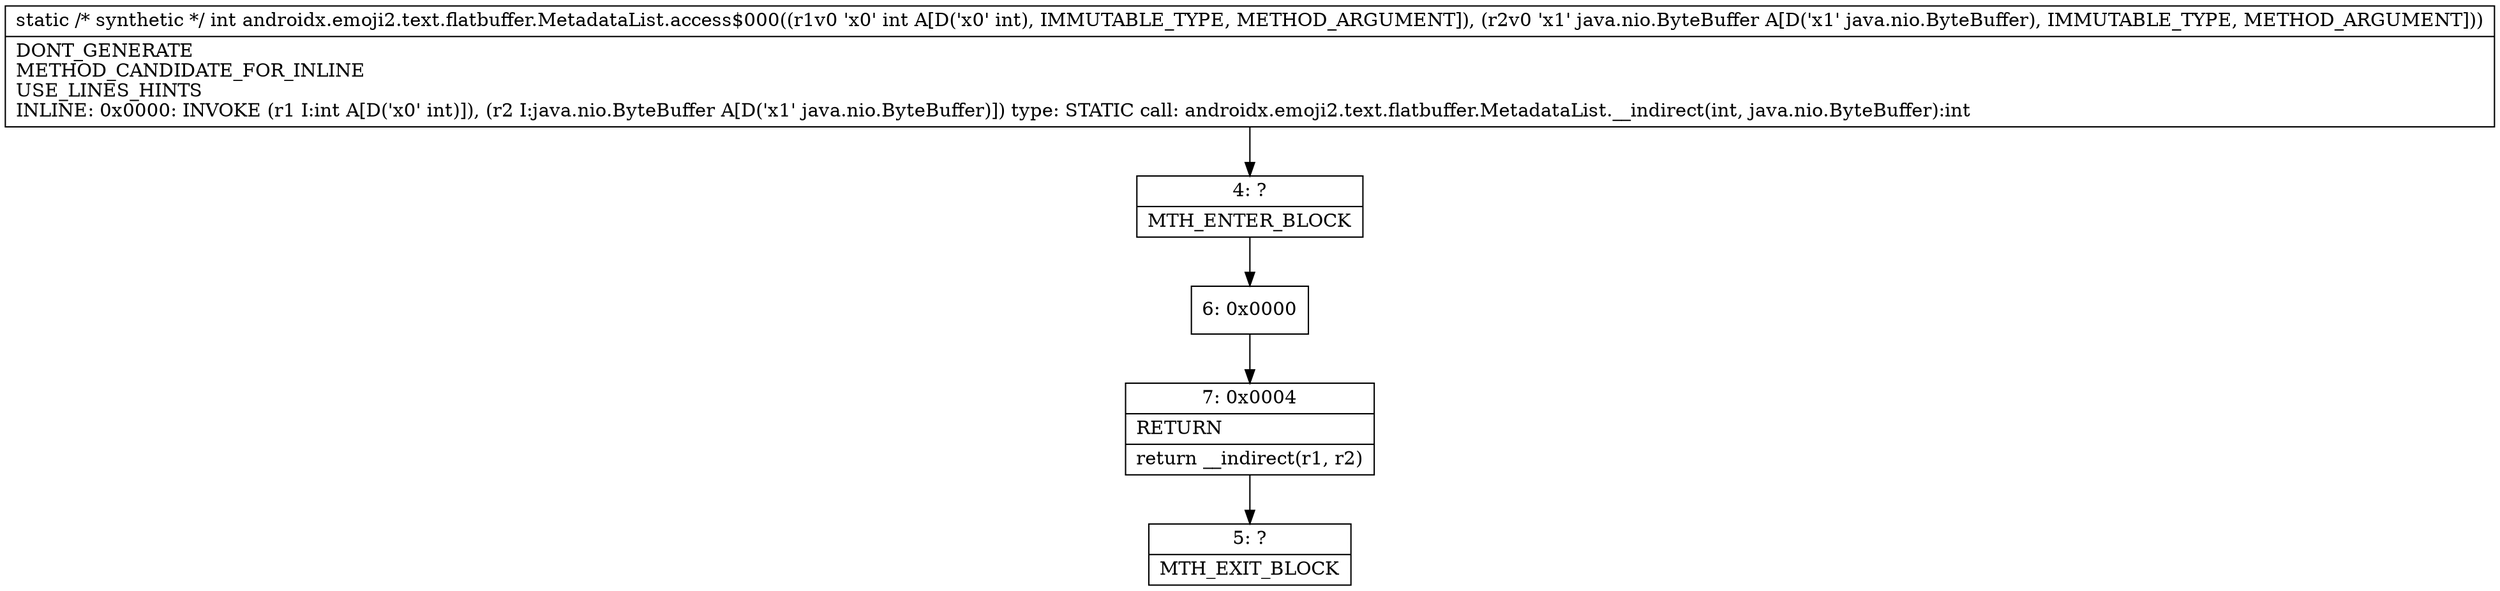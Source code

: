 digraph "CFG forandroidx.emoji2.text.flatbuffer.MetadataList.access$000(ILjava\/nio\/ByteBuffer;)I" {
Node_4 [shape=record,label="{4\:\ ?|MTH_ENTER_BLOCK\l}"];
Node_6 [shape=record,label="{6\:\ 0x0000}"];
Node_7 [shape=record,label="{7\:\ 0x0004|RETURN\l|return __indirect(r1, r2)\l}"];
Node_5 [shape=record,label="{5\:\ ?|MTH_EXIT_BLOCK\l}"];
MethodNode[shape=record,label="{static \/* synthetic *\/ int androidx.emoji2.text.flatbuffer.MetadataList.access$000((r1v0 'x0' int A[D('x0' int), IMMUTABLE_TYPE, METHOD_ARGUMENT]), (r2v0 'x1' java.nio.ByteBuffer A[D('x1' java.nio.ByteBuffer), IMMUTABLE_TYPE, METHOD_ARGUMENT]))  | DONT_GENERATE\lMETHOD_CANDIDATE_FOR_INLINE\lUSE_LINES_HINTS\lINLINE: 0x0000: INVOKE  (r1 I:int A[D('x0' int)]), (r2 I:java.nio.ByteBuffer A[D('x1' java.nio.ByteBuffer)]) type: STATIC call: androidx.emoji2.text.flatbuffer.MetadataList.__indirect(int, java.nio.ByteBuffer):int\l}"];
MethodNode -> Node_4;Node_4 -> Node_6;
Node_6 -> Node_7;
Node_7 -> Node_5;
}

